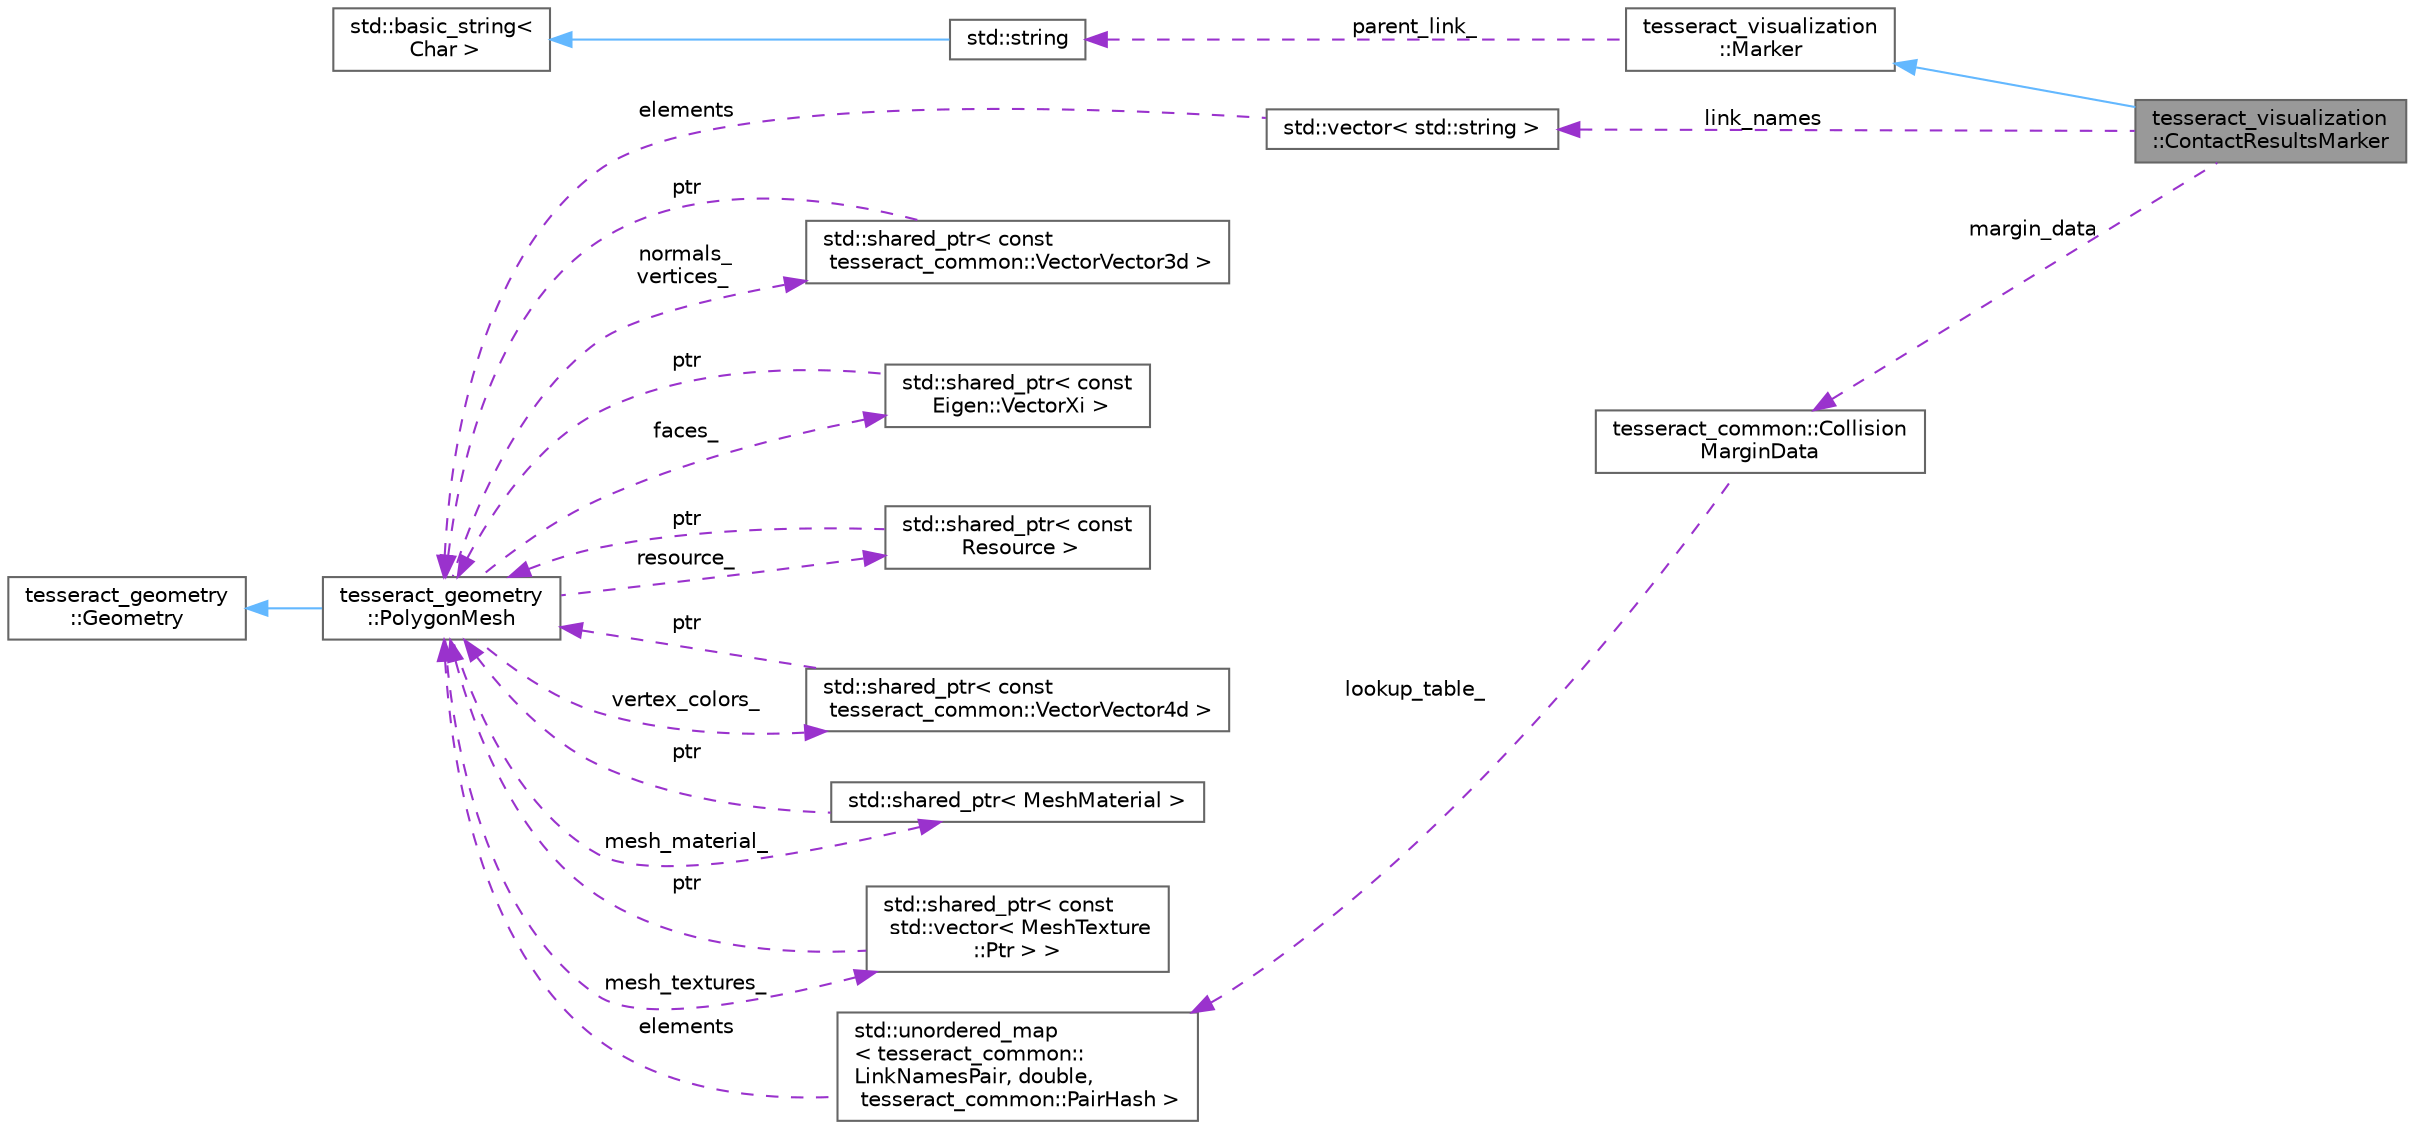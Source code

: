 digraph "tesseract_visualization::ContactResultsMarker"
{
 // LATEX_PDF_SIZE
  bgcolor="transparent";
  edge [fontname=Helvetica,fontsize=10,labelfontname=Helvetica,labelfontsize=10];
  node [fontname=Helvetica,fontsize=10,shape=box,height=0.2,width=0.4];
  rankdir="LR";
  Node1 [label="tesseract_visualization\l::ContactResultsMarker",height=0.2,width=0.4,color="gray40", fillcolor="grey60", style="filled", fontcolor="black",tooltip="A contact results marker."];
  Node2 -> Node1 [dir="back",color="steelblue1",style="solid"];
  Node2 [label="tesseract_visualization\l::Marker",height=0.2,width=0.4,color="gray40", fillcolor="white", style="filled",URL="$de/d0f/classtesseract__visualization_1_1Marker.html",tooltip=" "];
  Node3 -> Node2 [dir="back",color="darkorchid3",style="dashed",label=" parent_link_" ];
  Node3 [label="std::string",height=0.2,width=0.4,color="gray40", fillcolor="white", style="filled",tooltip=" "];
  Node4 -> Node3 [dir="back",color="steelblue1",style="solid"];
  Node4 [label="std::basic_string\<\l Char \>",height=0.2,width=0.4,color="gray40", fillcolor="white", style="filled",tooltip=" "];
  Node5 -> Node1 [dir="back",color="darkorchid3",style="dashed",label=" link_names" ];
  Node5 [label="std::vector\< std::string \>",height=0.2,width=0.4,color="gray40", fillcolor="white", style="filled",tooltip=" "];
  Node6 -> Node5 [dir="back",color="darkorchid3",style="dashed",label=" elements" ];
  Node6 [label="tesseract_geometry\l::PolygonMesh",height=0.2,width=0.4,color="gray40", fillcolor="white", style="filled",URL="$d8/dc9/classtesseract__geometry_1_1PolygonMesh.html",tooltip=" "];
  Node7 -> Node6 [dir="back",color="steelblue1",style="solid"];
  Node7 [label="tesseract_geometry\l::Geometry",height=0.2,width=0.4,color="gray40", fillcolor="white", style="filled",URL="$df/d1a/classtesseract__geometry_1_1Geometry.html",tooltip=" "];
  Node8 -> Node6 [dir="back",color="darkorchid3",style="dashed",label=" normals_\nvertices_" ];
  Node8 [label="std::shared_ptr\< const\l tesseract_common::VectorVector3d \>",height=0.2,width=0.4,color="gray40", fillcolor="white", style="filled",tooltip=" "];
  Node6 -> Node8 [dir="back",color="darkorchid3",style="dashed",label=" ptr" ];
  Node9 -> Node6 [dir="back",color="darkorchid3",style="dashed",label=" faces_" ];
  Node9 [label="std::shared_ptr\< const\l Eigen::VectorXi \>",height=0.2,width=0.4,color="gray40", fillcolor="white", style="filled",tooltip=" "];
  Node6 -> Node9 [dir="back",color="darkorchid3",style="dashed",label=" ptr" ];
  Node10 -> Node6 [dir="back",color="darkorchid3",style="dashed",label=" resource_" ];
  Node10 [label="std::shared_ptr\< const\l Resource \>",height=0.2,width=0.4,color="gray40", fillcolor="white", style="filled",tooltip=" "];
  Node6 -> Node10 [dir="back",color="darkorchid3",style="dashed",label=" ptr" ];
  Node11 -> Node6 [dir="back",color="darkorchid3",style="dashed",label=" vertex_colors_" ];
  Node11 [label="std::shared_ptr\< const\l tesseract_common::VectorVector4d \>",height=0.2,width=0.4,color="gray40", fillcolor="white", style="filled",tooltip=" "];
  Node6 -> Node11 [dir="back",color="darkorchid3",style="dashed",label=" ptr" ];
  Node12 -> Node6 [dir="back",color="darkorchid3",style="dashed",label=" mesh_material_" ];
  Node12 [label="std::shared_ptr\< MeshMaterial \>",height=0.2,width=0.4,color="gray40", fillcolor="white", style="filled",tooltip=" "];
  Node6 -> Node12 [dir="back",color="darkorchid3",style="dashed",label=" ptr" ];
  Node13 -> Node6 [dir="back",color="darkorchid3",style="dashed",label=" mesh_textures_" ];
  Node13 [label="std::shared_ptr\< const\l std::vector\< MeshTexture\l::Ptr \> \>",height=0.2,width=0.4,color="gray40", fillcolor="white", style="filled",tooltip=" "];
  Node6 -> Node13 [dir="back",color="darkorchid3",style="dashed",label=" ptr" ];
  Node14 -> Node1 [dir="back",color="darkorchid3",style="dashed",label=" margin_data" ];
  Node14 [label="tesseract_common::Collision\lMarginData",height=0.2,width=0.4,color="gray40", fillcolor="white", style="filled",URL="$d6/dc7/classtesseract__common_1_1CollisionMarginData.html",tooltip="Stores information about how the margins allowed between collision objects."];
  Node15 -> Node14 [dir="back",color="darkorchid3",style="dashed",label=" lookup_table_" ];
  Node15 [label="std::unordered_map\l\< tesseract_common::\lLinkNamesPair, double,\l tesseract_common::PairHash \>",height=0.2,width=0.4,color="gray40", fillcolor="white", style="filled",tooltip=" "];
  Node6 -> Node15 [dir="back",color="darkorchid3",style="dashed",label=" elements" ];
}
